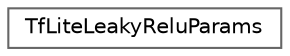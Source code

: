 digraph "Graphical Class Hierarchy"
{
 // LATEX_PDF_SIZE
  bgcolor="transparent";
  edge [fontname=Helvetica,fontsize=10,labelfontname=Helvetica,labelfontsize=10];
  node [fontname=Helvetica,fontsize=10,shape=box,height=0.2,width=0.4];
  rankdir="LR";
  Node0 [id="Node000000",label="TfLiteLeakyReluParams",height=0.2,width=0.4,color="grey40", fillcolor="white", style="filled",URL="$struct_tf_lite_leaky_relu_params.html",tooltip=" "];
}
